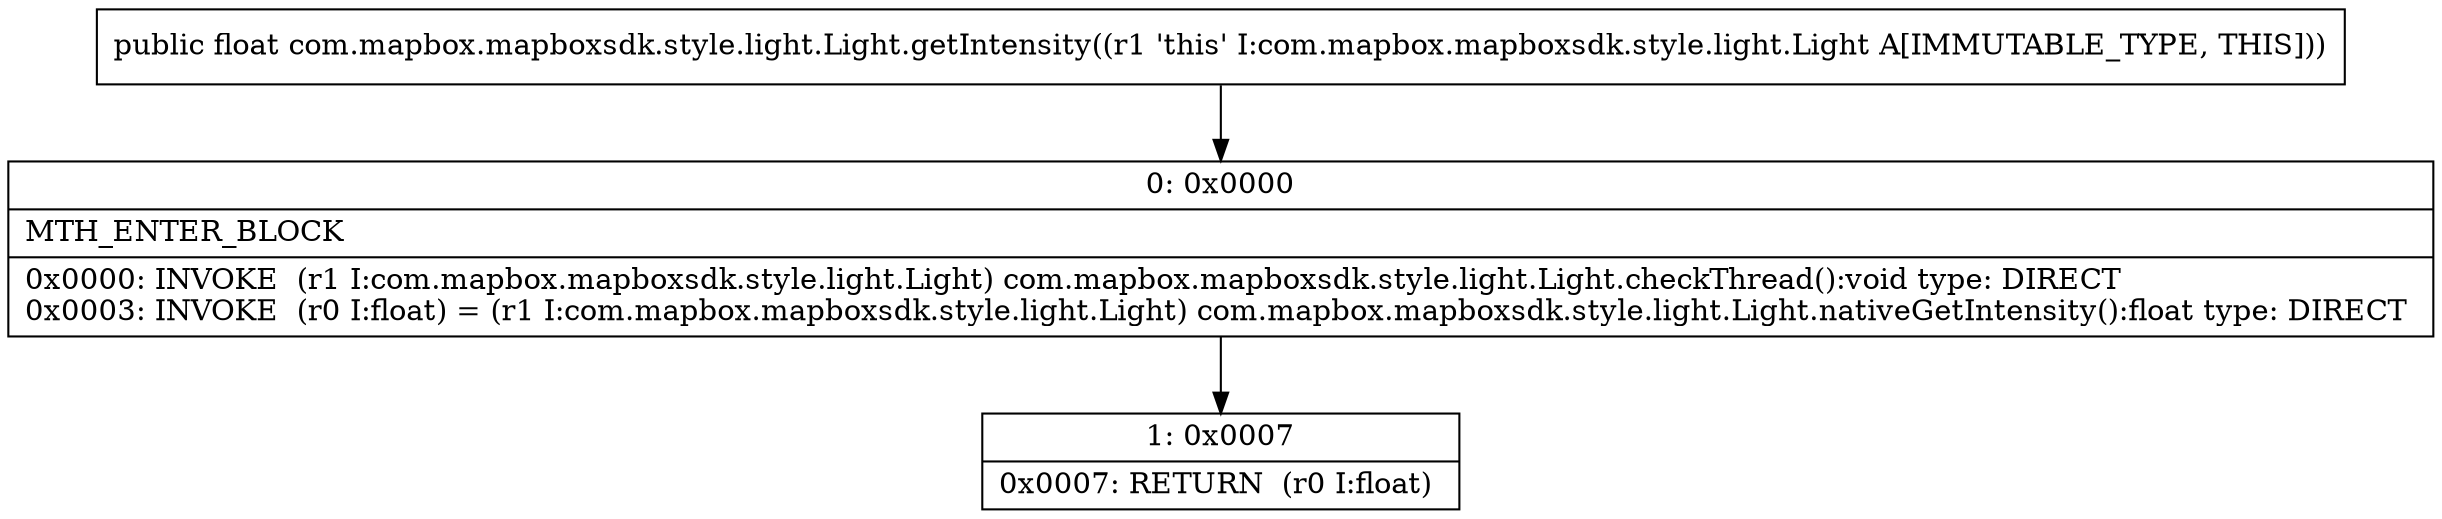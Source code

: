 digraph "CFG forcom.mapbox.mapboxsdk.style.light.Light.getIntensity()F" {
Node_0 [shape=record,label="{0\:\ 0x0000|MTH_ENTER_BLOCK\l|0x0000: INVOKE  (r1 I:com.mapbox.mapboxsdk.style.light.Light) com.mapbox.mapboxsdk.style.light.Light.checkThread():void type: DIRECT \l0x0003: INVOKE  (r0 I:float) = (r1 I:com.mapbox.mapboxsdk.style.light.Light) com.mapbox.mapboxsdk.style.light.Light.nativeGetIntensity():float type: DIRECT \l}"];
Node_1 [shape=record,label="{1\:\ 0x0007|0x0007: RETURN  (r0 I:float) \l}"];
MethodNode[shape=record,label="{public float com.mapbox.mapboxsdk.style.light.Light.getIntensity((r1 'this' I:com.mapbox.mapboxsdk.style.light.Light A[IMMUTABLE_TYPE, THIS])) }"];
MethodNode -> Node_0;
Node_0 -> Node_1;
}

